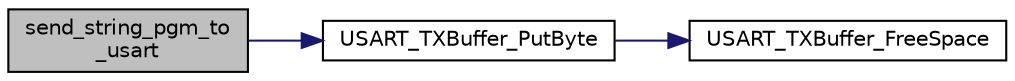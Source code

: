 digraph "send_string_pgm_to_usart"
{
  edge [fontname="Helvetica",fontsize="10",labelfontname="Helvetica",labelfontsize="10"];
  node [fontname="Helvetica",fontsize="10",shape=record];
  rankdir="LR";
  Node30 [label="send_string_pgm_to\l_usart",height=0.2,width=0.4,color="black", fillcolor="grey75", style="filled", fontcolor="black"];
  Node30 -> Node31 [color="midnightblue",fontsize="10",style="solid",fontname="Helvetica"];
  Node31 [label="USART_TXBuffer_PutByte",height=0.2,width=0.4,color="black", fillcolor="white", style="filled",URL="$usart__driver_8c.html#ac6a0c12350c501c1b8189aca778f5129",tooltip="Put data (5-8 bit character). "];
  Node31 -> Node32 [color="midnightblue",fontsize="10",style="solid",fontname="Helvetica"];
  Node32 [label="USART_TXBuffer_FreeSpace",height=0.2,width=0.4,color="black", fillcolor="white", style="filled",URL="$usart__driver_8c.html#aecbd49900666abf476cf5cce10fb372a",tooltip="Test if there is data in the transmitter software buffer. "];
}
